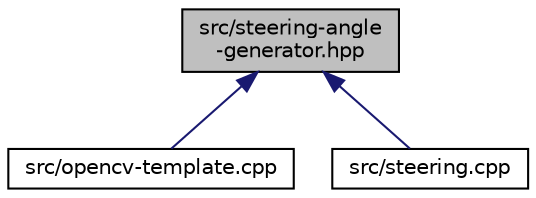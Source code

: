 digraph "src/steering-angle-generator.hpp"
{
 // LATEX_PDF_SIZE
  edge [fontname="Helvetica",fontsize="10",labelfontname="Helvetica",labelfontsize="10"];
  node [fontname="Helvetica",fontsize="10",shape=record];
  Node1 [label="src/steering-angle\l-generator.hpp",height=0.2,width=0.4,color="black", fillcolor="grey75", style="filled", fontcolor="black",tooltip=" "];
  Node1 -> Node2 [dir="back",color="midnightblue",fontsize="10",style="solid"];
  Node2 [label="src/opencv-template.cpp",height=0.2,width=0.4,color="black", fillcolor="white", style="filled",URL="$opencv-template_8cpp.html",tooltip=" "];
  Node1 -> Node3 [dir="back",color="midnightblue",fontsize="10",style="solid"];
  Node3 [label="src/steering.cpp",height=0.2,width=0.4,color="black", fillcolor="white", style="filled",URL="$steering_8cpp.html",tooltip=" "];
}
